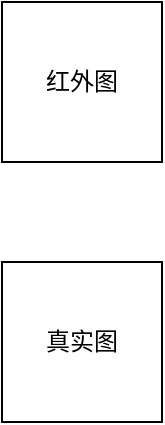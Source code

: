 <mxfile version="26.2.12">
  <diagram name="第 1 页" id="vKVS3NZZVp53BVRwC_Vs">
    <mxGraphModel dx="985" dy="536" grid="1" gridSize="10" guides="1" tooltips="1" connect="1" arrows="1" fold="1" page="1" pageScale="1" pageWidth="827" pageHeight="1169" math="0" shadow="0">
      <root>
        <mxCell id="0" />
        <mxCell id="1" parent="0" />
        <mxCell id="V9AY-mfExpuiLbmmQnZY-1" value="红外图" style="whiteSpace=wrap;html=1;aspect=fixed;" vertex="1" parent="1">
          <mxGeometry x="70" y="140" width="80" height="80" as="geometry" />
        </mxCell>
        <mxCell id="V9AY-mfExpuiLbmmQnZY-2" value="真实图" style="whiteSpace=wrap;html=1;aspect=fixed;" vertex="1" parent="1">
          <mxGeometry x="70" y="270" width="80" height="80" as="geometry" />
        </mxCell>
      </root>
    </mxGraphModel>
  </diagram>
</mxfile>
